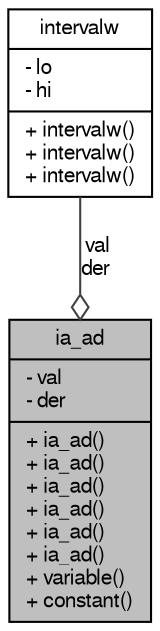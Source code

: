 digraph G
{
  edge [fontname="FreeSans",fontsize="10",labelfontname="FreeSans",labelfontsize="10"];
  node [fontname="FreeSans",fontsize="10",shape=record];
  Node1 [label="{ia_ad\n|- val\l- der\l|+ ia_ad()\l+ ia_ad()\l+ ia_ad()\l+ ia_ad()\l+ ia_ad()\l+ ia_ad()\l+ variable()\l+ constant()\l}",height=0.2,width=0.4,color="black", fillcolor="grey75", style="filled" fontcolor="black"];
  Node2 -> Node1 [color="grey25",fontsize="10",style="solid",label=" val\nder" ,arrowhead="odiamond",fontname="FreeSans"];
  Node2 [label="{intervalw\n|- lo\l- hi\l|+ intervalw()\l+ intervalw()\l+ intervalw()\l}",height=0.2,width=0.4,color="black", fillcolor="white", style="filled",URL="$classintervalw.shtml"];
}
